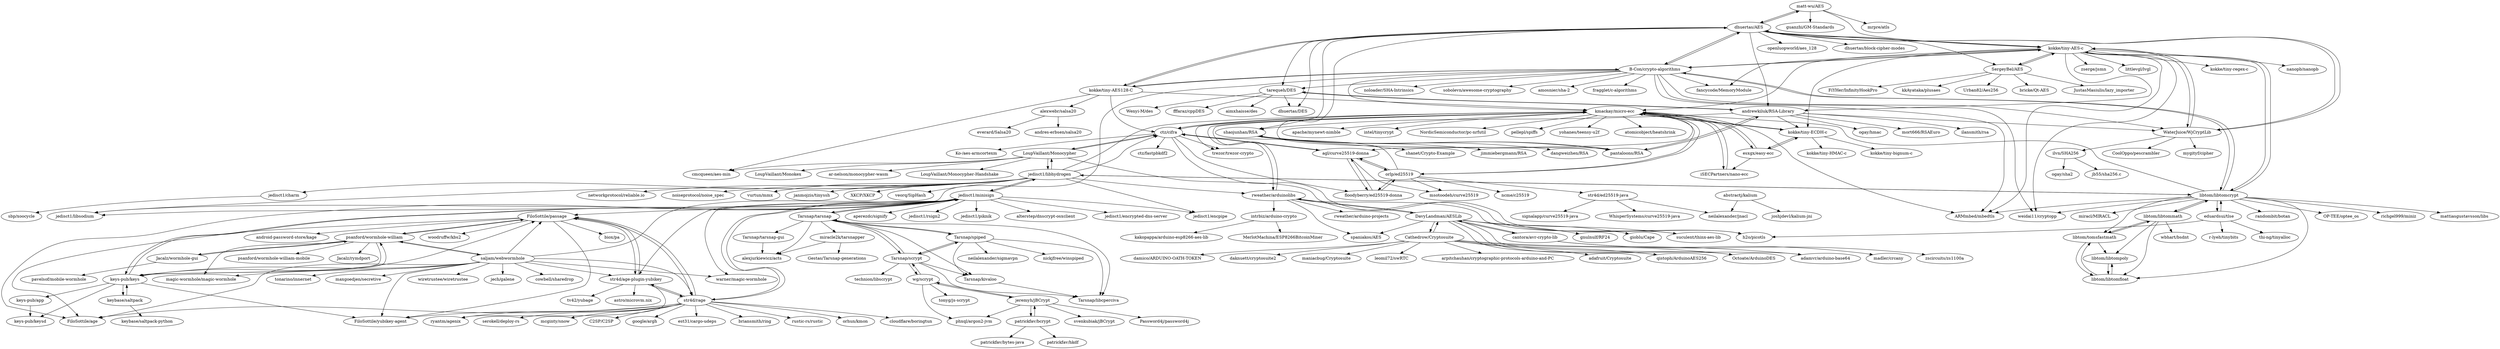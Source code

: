 digraph G {
"matt-wu/AES" -> "dhuertas/AES"
"matt-wu/AES" -> "guanzhi/GM-Standards" ["e"=1]
"matt-wu/AES" -> "kokke/tiny-AES-c"
"matt-wu/AES" -> "mrpre/atls" ["e"=1]
"psanford/wormhole-william" -> "Jacalz/wormhole-gui"
"psanford/wormhole-william" -> "psanford/wormhole-william-mobile"
"psanford/wormhole-william" -> "Jacalz/rymdport"
"psanford/wormhole-william" -> "FiloSottile/passage"
"psanford/wormhole-william" -> "saljam/webwormhole"
"psanford/wormhole-william" -> "magic-wormhole/magic-wormhole" ["e"=1]
"psanford/wormhole-william" -> "keys-pub/keys"
"B-Con/crypto-algorithms" -> "kokke/tiny-AES-c"
"B-Con/crypto-algorithms" -> "kokke/tiny-AES128-C"
"B-Con/crypto-algorithms" -> "libtom/libtomcrypt"
"B-Con/crypto-algorithms" -> "dhuertas/AES"
"B-Con/crypto-algorithms" -> "weidai11/cryptopp" ["e"=1]
"B-Con/crypto-algorithms" -> "sobolevn/awesome-cryptography" ["e"=1]
"B-Con/crypto-algorithms" -> "kmackay/micro-ecc"
"B-Con/crypto-algorithms" -> "ARMmbed/mbedtls" ["e"=1]
"B-Con/crypto-algorithms" -> "fancycode/MemoryModule" ["e"=1]
"B-Con/crypto-algorithms" -> "tarequeh/DES"
"B-Con/crypto-algorithms" -> "amosnier/sha-2"
"B-Con/crypto-algorithms" -> "fragglet/c-algorithms" ["e"=1]
"B-Con/crypto-algorithms" -> "jedisct1/libsodium" ["e"=1]
"B-Con/crypto-algorithms" -> "WaterJuice/WjCryptLib"
"B-Con/crypto-algorithms" -> "noloader/SHA-Intrinsics"
"FiloSottile/passage" -> "str4d/age-plugin-yubikey"
"FiloSottile/passage" -> "str4d/rage"
"FiloSottile/passage" -> "FiloSottile/yubikey-agent" ["e"=1]
"FiloSottile/passage" -> "biox/pa" ["e"=1]
"FiloSottile/passage" -> "psanford/wormhole-william"
"FiloSottile/passage" -> "android-password-store/kage"
"FiloSottile/passage" -> "FiloSottile/age" ["e"=1]
"FiloSottile/passage" -> "woodruffw/kbs2"
"shaojunhan/RSA" -> "jimmiebergmann/RSA"
"shaojunhan/RSA" -> "dangweizhen/RSA"
"shaojunhan/RSA" -> "shanet/Crypto-Example"
"shaojunhan/RSA" -> "pantaloons/RSA"
"Jacalz/wormhole-gui" -> "psanford/wormhole-william"
"Jacalz/wormhole-gui" -> "pavelsof/mobile-wormhole"
"kokke/tiny-AES-c" -> "dhuertas/AES"
"kokke/tiny-AES-c" -> "B-Con/crypto-algorithms"
"kokke/tiny-AES-c" -> "WaterJuice/WjCryptLib"
"kokke/tiny-AES-c" -> "kokke/tiny-regex-c" ["e"=1]
"kokke/tiny-AES-c" -> "libtom/libtomcrypt"
"kokke/tiny-AES-c" -> "SergeyBel/AES"
"kokke/tiny-AES-c" -> "weidai11/cryptopp" ["e"=1]
"kokke/tiny-AES-c" -> "kokke/tiny-ECDH-c"
"kokke/tiny-AES-c" -> "ARMmbed/mbedtls" ["e"=1]
"kokke/tiny-AES-c" -> "kmackay/micro-ecc"
"kokke/tiny-AES-c" -> "nanopb/nanopb" ["e"=1]
"kokke/tiny-AES-c" -> "zserge/jsmn" ["e"=1]
"kokke/tiny-AES-c" -> "andrewkiluk/RSA-Library"
"kokke/tiny-AES-c" -> "littlevgl/lvgl" ["e"=1]
"kokke/tiny-AES-c" -> "fancycode/MemoryModule" ["e"=1]
"keybase/saltpack" -> "keybase/saltpack-python"
"keybase/saltpack" -> "keys-pub/keys"
"Tarsnap/tarsnap-gui" -> "alexjurkiewicz/acts"
"saljam/webwormhole" -> "psanford/wormhole-william"
"saljam/webwormhole" -> "FiloSottile/yubikey-agent" ["e"=1]
"saljam/webwormhole" -> "FiloSottile/passage"
"saljam/webwormhole" -> "wiretrustee/wiretrustee" ["e"=1]
"saljam/webwormhole" -> "warner/magic-wormhole" ["e"=1]
"saljam/webwormhole" -> "FiloSottile/age" ["e"=1]
"saljam/webwormhole" -> "jech/galene" ["e"=1]
"saljam/webwormhole" -> "str4d/rage"
"saljam/webwormhole" -> "str4d/age-plugin-yubikey"
"saljam/webwormhole" -> "magic-wormhole/magic-wormhole" ["e"=1]
"saljam/webwormhole" -> "cowbell/sharedrop" ["e"=1]
"saljam/webwormhole" -> "tonarino/innernet" ["e"=1]
"saljam/webwormhole" -> "jedisct1/minisign"
"saljam/webwormhole" -> "keys-pub/keys"
"saljam/webwormhole" -> "maxgoedjen/secretive" ["e"=1]
"libtom/libtomcrypt" -> "libtom/libtommath"
"libtom/libtomcrypt" -> "libtom/tomsfastmath"
"libtom/libtomcrypt" -> "eduardsui/tlse"
"libtom/libtomcrypt" -> "randombit/botan" ["e"=1]
"libtom/libtomcrypt" -> "weidai11/cryptopp" ["e"=1]
"libtom/libtomcrypt" -> "ARMmbed/mbedtls" ["e"=1]
"libtom/libtomcrypt" -> "kokke/tiny-AES-c"
"libtom/libtomcrypt" -> "libtom/libtomfloat"
"libtom/libtomcrypt" -> "OP-TEE/optee_os" ["e"=1]
"libtom/libtomcrypt" -> "kmackay/micro-ecc"
"libtom/libtomcrypt" -> "B-Con/crypto-algorithms"
"libtom/libtomcrypt" -> "richgel999/miniz" ["e"=1]
"libtom/libtomcrypt" -> "jedisct1/libhydrogen"
"libtom/libtomcrypt" -> "mattiasgustavsson/libs" ["e"=1]
"libtom/libtomcrypt" -> "miracl/MIRACL" ["e"=1]
"libtom/libtommath" -> "libtom/tomsfastmath"
"libtom/libtommath" -> "libtom/libtomcrypt"
"libtom/libtommath" -> "libtom/libtomfloat"
"libtom/libtommath" -> "libtom/libtompoly"
"libtom/libtommath" -> "wbhart/bsdnt"
"dhuertas/AES" -> "kokke/tiny-AES-c"
"dhuertas/AES" -> "openluopworld/aes_128"
"dhuertas/AES" -> "matt-wu/AES"
"dhuertas/AES" -> "WaterJuice/WjCryptLib"
"dhuertas/AES" -> "dhuertas/block-cipher-modes"
"dhuertas/AES" -> "pantaloons/RSA"
"dhuertas/AES" -> "tarequeh/DES"
"dhuertas/AES" -> "dhuertas/DES"
"dhuertas/AES" -> "SergeyBel/AES"
"dhuertas/AES" -> "andrewkiluk/RSA-Library"
"dhuertas/AES" -> "B-Con/crypto-algorithms"
"dhuertas/AES" -> "kokke/tiny-AES128-C"
"dhuertas/AES" -> "shaojunhan/RSA"
"jeremyh/jBCrypt" -> "patrickfav/bcrypt"
"jeremyh/jBCrypt" -> "wg/scrypt"
"jeremyh/jBCrypt" -> "svenkubiak/jBCrypt"
"jeremyh/jBCrypt" -> "Password4j/password4j" ["e"=1]
"jeremyh/jBCrypt" -> "phxql/argon2-jvm" ["e"=1]
"kokke/tiny-AES128-C" -> "B-Con/crypto-algorithms"
"kokke/tiny-AES128-C" -> "kmackay/micro-ecc"
"kokke/tiny-AES128-C" -> "ctz/cifra"
"kokke/tiny-AES128-C" -> "cmcqueen/aes-min"
"kokke/tiny-AES128-C" -> "dhuertas/AES"
"kokke/tiny-AES128-C" -> "alexwebr/salsa20"
"str4d/rage" -> "str4d/age-plugin-yubikey"
"str4d/rage" -> "FiloSottile/age" ["e"=1]
"str4d/rage" -> "FiloSottile/passage"
"str4d/rage" -> "jedisct1/minisign"
"str4d/rage" -> "ryantm/agenix" ["e"=1]
"str4d/rage" -> "FiloSottile/yubikey-agent" ["e"=1]
"str4d/rage" -> "mcginty/snow" ["e"=1]
"str4d/rage" -> "C2SP/C2SP"
"str4d/rage" -> "google/argh" ["e"=1]
"str4d/rage" -> "est31/cargo-udeps" ["e"=1]
"str4d/rage" -> "briansmith/ring" ["e"=1]
"str4d/rage" -> "rustic-rs/rustic" ["e"=1]
"str4d/rage" -> "orhun/kmon" ["e"=1]
"str4d/rage" -> "cloudflare/boringtun" ["e"=1]
"str4d/rage" -> "serokell/deploy-rs" ["e"=1]
"miracle2k/tarsnapper" -> "Gestas/Tarsnap-generations"
"miracle2k/tarsnapper" -> "alexjurkiewicz/acts"
"jedisct1/libhydrogen" -> "LoupVaillant/Monocypher"
"jedisct1/libhydrogen" -> "jedisct1/charm"
"jedisct1/libhydrogen" -> "jedisct1/minisign"
"jedisct1/libhydrogen" -> "jedisct1/encpipe"
"jedisct1/libhydrogen" -> "jedisct1/libsodium" ["e"=1]
"jedisct1/libhydrogen" -> "ctz/cifra"
"jedisct1/libhydrogen" -> "networkprotocol/reliable.io" ["e"=1]
"jedisct1/libhydrogen" -> "noiseprotocol/noise_spec"
"jedisct1/libhydrogen" -> "vurtun/mmx" ["e"=1]
"jedisct1/libhydrogen" -> "libtom/libtomcrypt"
"jedisct1/libhydrogen" -> "janmojzis/tinyssh" ["e"=1]
"jedisct1/libhydrogen" -> "XKCP/XKCP" ["e"=1]
"jedisct1/libhydrogen" -> "kmackay/micro-ecc"
"jedisct1/libhydrogen" -> "veorq/SipHash" ["e"=1]
"jedisct1/libhydrogen" -> "rweather/arduinolibs"
"DavyLandman/AESLib" -> "Cathedrow/Cryptosuite"
"DavyLandman/AESLib" -> "spaniakos/AES"
"DavyLandman/AESLib" -> "cantora/avr-crypto-lib"
"DavyLandman/AESLib" -> "suculent/thinx-aes-lib"
"DavyLandman/AESLib" -> "qistoph/ArduinoAES256"
"DavyLandman/AESLib" -> "Octoate/ArduinoDES"
"DavyLandman/AESLib" -> "adamvr/arduino-base64"
"DavyLandman/AESLib" -> "rweather/arduinolibs"
"DavyLandman/AESLib" -> "gnulnulf/RF24" ["e"=1]
"DavyLandman/AESLib" -> "gioblu/Cape"
"SergeyBel/AES" -> "kkAyataka/plusaes"
"SergeyBel/AES" -> "Urban82/Aes256"
"SergeyBel/AES" -> "bricke/Qt-AES" ["e"=1]
"SergeyBel/AES" -> "kokke/tiny-AES-c"
"SergeyBel/AES" -> "JustasMasiulis/lazy_importer" ["e"=1]
"SergeyBel/AES" -> "FiYHer/InfinityHookPro" ["e"=1]
"kmackay/micro-ecc" -> "iSECPartners/nano-ecc"
"kmackay/micro-ecc" -> "ctz/cifra"
"kmackay/micro-ecc" -> "esxgx/easy-ecc"
"kmackay/micro-ecc" -> "kokke/tiny-ECDH-c"
"kmackay/micro-ecc" -> "apache/mynewt-nimble" ["e"=1]
"kmackay/micro-ecc" -> "intel/tinycrypt" ["e"=1]
"kmackay/micro-ecc" -> "NordicSemiconductor/pc-nrfutil" ["e"=1]
"kmackay/micro-ecc" -> "trezor/trezor-crypto" ["e"=1]
"kmackay/micro-ecc" -> "ARMmbed/mbedtls" ["e"=1]
"kmackay/micro-ecc" -> "pellepl/spiffs" ["e"=1]
"kmackay/micro-ecc" -> "orlp/ed25519"
"kmackay/micro-ecc" -> "yohanes/teensy-u2f" ["e"=1]
"kmackay/micro-ecc" -> "rweather/arduinolibs"
"kmackay/micro-ecc" -> "atomicobject/heatshrink" ["e"=1]
"kmackay/micro-ecc" -> "agl/curve25519-donna"
"jedisct1/minisign" -> "jedisct1/encpipe"
"jedisct1/minisign" -> "aperezdc/signify"
"jedisct1/minisign" -> "str4d/rage"
"jedisct1/minisign" -> "jedisct1/libhydrogen"
"jedisct1/minisign" -> "FiloSottile/age" ["e"=1]
"jedisct1/minisign" -> "Tarsnap/tarsnap"
"jedisct1/minisign" -> "jedisct1/libsodium" ["e"=1]
"jedisct1/minisign" -> "FiloSottile/passage"
"jedisct1/minisign" -> "jedisct1/rsign2"
"jedisct1/minisign" -> "jedisct1/piknik" ["e"=1]
"jedisct1/minisign" -> "alterstep/dnscrypt-osxclient" ["e"=1]
"jedisct1/minisign" -> "warner/magic-wormhole" ["e"=1]
"jedisct1/minisign" -> "str4d/age-plugin-yubikey"
"jedisct1/minisign" -> "keys-pub/keys"
"jedisct1/minisign" -> "jedisct1/encrypted-dns-server" ["e"=1]
"eduardsui/tlse" -> "h2o/picotls" ["e"=1]
"eduardsui/tlse" -> "libtom/libtomcrypt"
"eduardsui/tlse" -> "r-lyeh/tinybits" ["e"=1]
"eduardsui/tlse" -> "thi-ng/tinyalloc" ["e"=1]
"Tarsnap/spiped" -> "Tarsnap/kivaloo"
"Tarsnap/spiped" -> "Tarsnap/scrypt"
"Tarsnap/spiped" -> "Tarsnap/tarsnap"
"Tarsnap/spiped" -> "Tarsnap/libcperciva"
"Tarsnap/spiped" -> "neilalexander/sigmavpn" ["e"=1]
"Tarsnap/spiped" -> "nickjfree/winspiped"
"str4d/age-plugin-yubikey" -> "FiloSottile/passage"
"str4d/age-plugin-yubikey" -> "str4d/rage"
"str4d/age-plugin-yubikey" -> "astro/microvm.nix" ["e"=1]
"str4d/age-plugin-yubikey" -> "ryantm/agenix" ["e"=1]
"str4d/age-plugin-yubikey" -> "tv42/yubage"
"LoupVaillant/Monocypher" -> "jedisct1/libhydrogen"
"LoupVaillant/Monocypher" -> "ctz/cifra"
"LoupVaillant/Monocypher" -> "LoupVaillant/Monokex"
"LoupVaillant/Monocypher" -> "h2o/picotls" ["e"=1]
"LoupVaillant/Monocypher" -> "cmcqueen/aes-min"
"LoupVaillant/Monocypher" -> "ar-nelson/monocypher-wasm"
"LoupVaillant/Monocypher" -> "LoupVaillant/Monocypher-Handshake"
"andrewkiluk/RSA-Library" -> "pantaloons/RSA"
"andrewkiluk/RSA-Library" -> "mort666/RSAEuro"
"andrewkiluk/RSA-Library" -> "shaojunhan/RSA"
"andrewkiluk/RSA-Library" -> "ilansmith/rsa"
"andrewkiluk/RSA-Library" -> "kokke/tiny-ECDH-c"
"andrewkiluk/RSA-Library" -> "tarequeh/DES"
"andrewkiluk/RSA-Library" -> "ogay/hmac"
"andrewkiluk/RSA-Library" -> "WaterJuice/WjCryptLib"
"esxgx/easy-ecc" -> "iSECPartners/nano-ecc"
"esxgx/easy-ecc" -> "kokke/tiny-ECDH-c"
"esxgx/easy-ecc" -> "kmackay/micro-ecc"
"tarequeh/DES" -> "dhuertas/DES"
"tarequeh/DES" -> "Wenyi-M/des"
"tarequeh/DES" -> "fffaraz/cppDES"
"tarequeh/DES" -> "aimxhaisse/des"
"tarequeh/DES" -> "andrewkiluk/RSA-Library"
"wg/scrypt" -> "Tarsnap/scrypt"
"wg/scrypt" -> "jeremyh/jBCrypt"
"wg/scrypt" -> "phxql/argon2-jvm" ["e"=1]
"wg/scrypt" -> "tonyg/js-scrypt" ["e"=1]
"patrickfav/bcrypt" -> "jeremyh/jBCrypt"
"patrickfav/bcrypt" -> "patrickfav/bytes-java"
"patrickfav/bcrypt" -> "patrickfav/hkdf"
"cantora/avr-crypto-lib" -> "DavyLandman/AESLib"
"cantora/avr-crypto-lib" -> "madler/crcany" ["e"=1]
"cantora/avr-crypto-lib" -> "zscircuits/zs1100a" ["e"=1]
"str4d/ed25519-java" -> "signalapp/curve25519-java" ["e"=1]
"str4d/ed25519-java" -> "WhisperSystems/curve25519-java" ["e"=1]
"str4d/ed25519-java" -> "neilalexander/jnacl"
"Tarsnap/tarsnap" -> "Tarsnap/scrypt"
"Tarsnap/tarsnap" -> "Tarsnap/tarsnap-gui"
"Tarsnap/tarsnap" -> "Tarsnap/kivaloo"
"Tarsnap/tarsnap" -> "Tarsnap/spiped"
"Tarsnap/tarsnap" -> "jedisct1/minisign"
"Tarsnap/tarsnap" -> "miracle2k/tarsnapper"
"Tarsnap/tarsnap" -> "Tarsnap/libcperciva"
"Tarsnap/tarsnap" -> "alexjurkiewicz/acts"
"WaterJuice/WjCryptLib" -> "mygityf/cipher"
"WaterJuice/WjCryptLib" -> "ilvn/SHA256"
"WaterJuice/WjCryptLib" -> "dhuertas/AES"
"WaterJuice/WjCryptLib" -> "kokke/tiny-AES-c"
"WaterJuice/WjCryptLib" -> "CoolOppo/pescrambler"
"floodyberry/ed25519-donna" -> "agl/curve25519-donna"
"floodyberry/ed25519-donna" -> "orlp/ed25519"
"orlp/ed25519" -> "floodyberry/ed25519-donna"
"orlp/ed25519" -> "agl/curve25519-donna"
"orlp/ed25519" -> "msotoodeh/curve25519"
"orlp/ed25519" -> "str4d/ed25519-java"
"orlp/ed25519" -> "ctz/cifra"
"orlp/ed25519" -> "kmackay/micro-ecc"
"orlp/ed25519" -> "ncme/c25519"
"Cathedrow/Cryptosuite" -> "DavyLandman/AESLib"
"Cathedrow/Cryptosuite" -> "damico/ARDUINO-OATH-TOKEN"
"Cathedrow/Cryptosuite" -> "daknuett/cryptosuite2"
"Cathedrow/Cryptosuite" -> "maniacbug/Cryptosuite"
"Cathedrow/Cryptosuite" -> "adamvr/arduino-base64"
"Cathedrow/Cryptosuite" -> "leomil72/swRTC"
"Cathedrow/Cryptosuite" -> "arpitchauhan/cryptographic-protocols-arduino-and-PC"
"Cathedrow/Cryptosuite" -> "qistoph/ArduinoAES256"
"Cathedrow/Cryptosuite" -> "Octoate/ArduinoDES"
"Cathedrow/Cryptosuite" -> "adafruit/Cryptosuite"
"agl/curve25519-donna" -> "floodyberry/ed25519-donna"
"agl/curve25519-donna" -> "msotoodeh/curve25519"
"agl/curve25519-donna" -> "orlp/ed25519"
"agl/curve25519-donna" -> "ctz/cifra"
"rweather/arduinolibs" -> "intrbiz/arduino-crypto"
"rweather/arduinolibs" -> "rweather/arduino-projects"
"rweather/arduinolibs" -> "spaniakos/AES"
"rweather/arduinolibs" -> "suculent/thinx-aes-lib"
"rweather/arduinolibs" -> "DavyLandman/AESLib"
"rweather/arduinolibs" -> "kmackay/micro-ecc"
"abstractj/kalium" -> "joshjdevl/kalium-jni"
"abstractj/kalium" -> "neilalexander/jnacl"
"ilvn/SHA256" -> "ogay/sha2"
"ilvn/SHA256" -> "jb55/sha256.c"
"Tarsnap/scrypt" -> "Tarsnap/libcperciva"
"Tarsnap/scrypt" -> "Tarsnap/tarsnap"
"Tarsnap/scrypt" -> "Tarsnap/kivaloo"
"Tarsnap/scrypt" -> "Tarsnap/spiped"
"Tarsnap/scrypt" -> "technion/libscrypt"
"Tarsnap/scrypt" -> "wg/scrypt"
"keys-pub/keys" -> "keys-pub/app"
"keys-pub/keys" -> "keybase/saltpack"
"keys-pub/keys" -> "psanford/wormhole-william"
"keys-pub/keys" -> "keys-pub/keysd"
"keys-pub/keys" -> "FiloSottile/yubikey-agent" ["e"=1]
"keys-pub/keys" -> "FiloSottile/passage"
"keys-pub/keys" -> "jedisct1/minisign"
"iSECPartners/nano-ecc" -> "kmackay/micro-ecc"
"jedisct1/charm" -> "sbp/xoocycle"
"kokke/tiny-ECDH-c" -> "esxgx/easy-ecc"
"kokke/tiny-ECDH-c" -> "kokke/tiny-bignum-c" ["e"=1]
"kokke/tiny-ECDH-c" -> "kmackay/micro-ecc"
"kokke/tiny-ECDH-c" -> "kokke/tiny-HMAC-c"
"ctz/cifra" -> "kmackay/micro-ecc"
"ctz/cifra" -> "agl/curve25519-donna"
"ctz/cifra" -> "trezor/trezor-crypto" ["e"=1]
"ctz/cifra" -> "ctz/fastpbkdf2"
"ctz/cifra" -> "floodyberry/ed25519-donna"
"ctz/cifra" -> "LoupVaillant/Monocypher"
"ctz/cifra" -> "h2o/picotls" ["e"=1]
"ctz/cifra" -> "Ko-/aes-armcortexm"
"pantaloons/RSA" -> "andrewkiluk/RSA-Library"
"pantaloons/RSA" -> "shaojunhan/RSA"
"alexwebr/salsa20" -> "andres-erbsen/salsa20"
"alexwebr/salsa20" -> "everard/Salsa20"
"libtom/libtomfloat" -> "libtom/libtompoly"
"libtom/libtomfloat" -> "libtom/tomsfastmath"
"keys-pub/app" -> "keys-pub/keysd"
"intrbiz/arduino-crypto" -> "kakopappa/arduino-esp8266-aes-lib"
"intrbiz/arduino-crypto" -> "MerlotMachina/ESP8266BitcoinMiner"
"libtom/tomsfastmath" -> "libtom/libtomfloat"
"libtom/tomsfastmath" -> "libtom/libtompoly"
"libtom/tomsfastmath" -> "libtom/libtommath"
"Tarsnap/kivaloo" -> "Tarsnap/libcperciva"
"libtom/libtompoly" -> "libtom/libtomfloat"
"matt-wu/AES" ["l"="-33.384,41.101"]
"dhuertas/AES" ["l"="-33.341,41.102"]
"guanzhi/GM-Standards" ["l"="45.057,-24.544"]
"kokke/tiny-AES-c" ["l"="-33.369,41.075"]
"mrpre/atls" ["l"="45.021,-24.579"]
"psanford/wormhole-william" ["l"="-33.138,40.782"]
"Jacalz/wormhole-gui" ["l"="-33.086,40.774"]
"psanford/wormhole-william-mobile" ["l"="-33.131,40.754"]
"Jacalz/rymdport" ["l"="-33.104,40.747"]
"FiloSottile/passage" ["l"="-33.191,40.782"]
"saljam/webwormhole" ["l"="-33.177,40.8"]
"magic-wormhole/magic-wormhole" ["l"="-32.405,-23.148"]
"keys-pub/keys" ["l"="-33.159,40.822"]
"B-Con/crypto-algorithms" ["l"="-33.326,41.072"]
"kokke/tiny-AES128-C" ["l"="-33.294,41.051"]
"libtom/libtomcrypt" ["l"="-33.37,41.017"]
"weidai11/cryptopp" ["l"="-11.85,22.223"]
"sobolevn/awesome-cryptography" ["l"="-8.018,-43.318"]
"kmackay/micro-ecc" ["l"="-33.318,41.006"]
"ARMmbed/mbedtls" ["l"="-31.343,41.64"]
"fancycode/MemoryModule" ["l"="-21.497,-32.183"]
"tarequeh/DES" ["l"="-33.297,41.125"]
"amosnier/sha-2" ["l"="-33.282,41.096"]
"fragglet/c-algorithms" ["l"="-11.979,22.347"]
"jedisct1/libsodium" ["l"="-11.884,22.411"]
"WaterJuice/WjCryptLib" ["l"="-33.37,41.117"]
"noloader/SHA-Intrinsics" ["l"="-33.27,41.08"]
"str4d/age-plugin-yubikey" ["l"="-33.213,40.805"]
"str4d/rage" ["l"="-33.231,40.787"]
"FiloSottile/yubikey-agent" ["l"="-47.123,-1.586"]
"biox/pa" ["l"="34.773,-28.222"]
"android-password-store/kage" ["l"="-33.177,40.761"]
"FiloSottile/age" ["l"="-11.808,-17.917"]
"woodruffw/kbs2" ["l"="-33.19,40.748"]
"shaojunhan/RSA" ["l"="-33.314,41.158"]
"jimmiebergmann/RSA" ["l"="-33.317,41.181"]
"dangweizhen/RSA" ["l"="-33.294,41.174"]
"shanet/Crypto-Example" ["l"="-33.298,41.194"]
"pantaloons/RSA" ["l"="-33.322,41.142"]
"pavelsof/mobile-wormhole" ["l"="-33.051,40.765"]
"kokke/tiny-regex-c" ["l"="-12.162,25.772"]
"SergeyBel/AES" ["l"="-33.416,41.095"]
"kokke/tiny-ECDH-c" ["l"="-33.33,41.048"]
"nanopb/nanopb" ["l"="-31.584,41.644"]
"zserge/jsmn" ["l"="-11.818,22.483"]
"andrewkiluk/RSA-Library" ["l"="-33.336,41.127"]
"littlevgl/lvgl" ["l"="-31.494,41.568"]
"keybase/saltpack" ["l"="-33.114,40.85"]
"keybase/saltpack-python" ["l"="-33.076,40.861"]
"Tarsnap/tarsnap-gui" ["l"="-33.348,40.726"]
"alexjurkiewicz/acts" ["l"="-33.338,40.746"]
"wiretrustee/wiretrustee" ["l"="-32.492,-23.177"]
"warner/magic-wormhole" ["l"="28.46,-19.278"]
"jech/galene" ["l"="-28.751,11.888"]
"cowbell/sharedrop" ["l"="10.399,-33.948"]
"tonarino/innernet" ["l"="-32.46,-23.172"]
"jedisct1/minisign" ["l"="-33.249,40.825"]
"maxgoedjen/secretive" ["l"="-47.161,-1.386"]
"libtom/libtommath" ["l"="-33.425,41"]
"libtom/tomsfastmath" ["l"="-33.428,41.02"]
"eduardsui/tlse" ["l"="-33.404,41.035"]
"randombit/botan" ["l"="-11.653,22.035"]
"libtom/libtomfloat" ["l"="-33.413,41.013"]
"OP-TEE/optee_os" ["l"="-31.238,41.417"]
"richgel999/miniz" ["l"="-12.271,25.929"]
"jedisct1/libhydrogen" ["l"="-33.31,40.935"]
"mattiasgustavsson/libs" ["l"="-12.274,25.91"]
"miracl/MIRACL" ["l"="21.006,27.756"]
"libtom/libtompoly" ["l"="-33.441,41.011"]
"wbhart/bsdnt" ["l"="-33.474,41"]
"openluopworld/aes_128" ["l"="-33.369,41.138"]
"dhuertas/block-cipher-modes" ["l"="-33.316,41.101"]
"dhuertas/DES" ["l"="-33.312,41.115"]
"jeremyh/jBCrypt" ["l"="-33.324,40.604"]
"patrickfav/bcrypt" ["l"="-33.334,40.575"]
"wg/scrypt" ["l"="-33.316,40.64"]
"svenkubiak/jBCrypt" ["l"="-33.301,40.591"]
"Password4j/password4j" ["l"="25.62,37.146"]
"phxql/argon2-jvm" ["l"="25.794,-35.14"]
"ctz/cifra" ["l"="-33.277,40.992"]
"cmcqueen/aes-min" ["l"="-33.284,41.01"]
"alexwebr/salsa20" ["l"="-33.235,41.068"]
"ryantm/agenix" ["l"="-8.48,11.195"]
"mcginty/snow" ["l"="44.654,-25.639"]
"C2SP/C2SP" ["l"="-33.241,40.755"]
"google/argh" ["l"="-8.97,5.195"]
"est31/cargo-udeps" ["l"="-8.956,5.233"]
"briansmith/ring" ["l"="-9.229,5.101"]
"rustic-rs/rustic" ["l"="-33.759,-21.079"]
"orhun/kmon" ["l"="-12.096,-18.295"]
"cloudflare/boringtun" ["l"="-9.239,5.006"]
"serokell/deploy-rs" ["l"="-8.5,11.218"]
"miracle2k/tarsnapper" ["l"="-33.365,40.747"]
"Gestas/Tarsnap-generations" ["l"="-33.4,40.742"]
"LoupVaillant/Monocypher" ["l"="-33.286,40.963"]
"jedisct1/charm" ["l"="-33.333,40.908"]
"jedisct1/encpipe" ["l"="-33.281,40.878"]
"networkprotocol/reliable.io" ["l"="-12.167,25.974"]
"noiseprotocol/noise_spec" ["l"="-33.284,40.912"]
"vurtun/mmx" ["l"="-12.243,25.969"]
"janmojzis/tinyssh" ["l"="-47.257,1.054"]
"XKCP/XKCP" ["l"="23.488,-29.03"]
"veorq/SipHash" ["l"="-11.287,22.194"]
"rweather/arduinolibs" ["l"="-33.393,40.948"]
"DavyLandman/AESLib" ["l"="-33.469,40.926"]
"Cathedrow/Cryptosuite" ["l"="-33.526,40.91"]
"spaniakos/AES" ["l"="-33.439,40.943"]
"cantora/avr-crypto-lib" ["l"="-33.491,40.942"]
"suculent/thinx-aes-lib" ["l"="-33.429,40.928"]
"qistoph/ArduinoAES256" ["l"="-33.508,40.926"]
"Octoate/ArduinoDES" ["l"="-33.496,40.914"]
"adamvr/arduino-base64" ["l"="-33.499,40.894"]
"gnulnulf/RF24" ["l"="-38.279,41.635"]
"gioblu/Cape" ["l"="-33.465,40.901"]
"kkAyataka/plusaes" ["l"="-33.46,41.094"]
"Urban82/Aes256" ["l"="-33.456,41.118"]
"bricke/Qt-AES" ["l"="-10.183,22.226"]
"JustasMasiulis/lazy_importer" ["l"="-21.315,-32.246"]
"FiYHer/InfinityHookPro" ["l"="-21.305,-32.338"]
"iSECPartners/nano-ecc" ["l"="-33.301,41.022"]
"esxgx/easy-ecc" ["l"="-33.326,41.028"]
"apache/mynewt-nimble" ["l"="-31.418,41.635"]
"intel/tinycrypt" ["l"="-34.678,43.601"]
"NordicSemiconductor/pc-nrfutil" ["l"="-28.792,41.723"]
"trezor/trezor-crypto" ["l"="44.858,-28.52"]
"pellepl/spiffs" ["l"="-31.549,41.62"]
"orlp/ed25519" ["l"="-33.242,40.993"]
"yohanes/teensy-u2f" ["l"="23.12,16.42"]
"atomicobject/heatshrink" ["l"="-31.58,41.677"]
"agl/curve25519-donna" ["l"="-33.257,41.006"]
"aperezdc/signify" ["l"="-33.294,40.822"]
"Tarsnap/tarsnap" ["l"="-33.304,40.738"]
"jedisct1/rsign2" ["l"="-33.251,40.852"]
"jedisct1/piknik" ["l"="-13.279,2.147"]
"alterstep/dnscrypt-osxclient" ["l"="-39.593,-17.393"]
"jedisct1/encrypted-dns-server" ["l"="-38.24,-19.162"]
"h2o/picotls" ["l"="-5.979,-42.667"]
"r-lyeh/tinybits" ["l"="-12.195,25.897"]
"thi-ng/tinyalloc" ["l"="-31.869,41.717"]
"Tarsnap/spiped" ["l"="-33.32,40.704"]
"Tarsnap/kivaloo" ["l"="-33.284,40.703"]
"Tarsnap/scrypt" ["l"="-33.304,40.684"]
"Tarsnap/libcperciva" ["l"="-33.297,40.712"]
"neilalexander/sigmavpn" ["l"="-39.819,-17.467"]
"nickjfree/winspiped" ["l"="-33.342,40.691"]
"astro/microvm.nix" ["l"="-8.543,11.202"]
"tv42/yubage" ["l"="-33.206,40.827"]
"LoupVaillant/Monokex" ["l"="-33.262,40.947"]
"ar-nelson/monocypher-wasm" ["l"="-33.277,40.945"]
"LoupVaillant/Monocypher-Handshake" ["l"="-33.265,40.957"]
"mort666/RSAEuro" ["l"="-33.338,41.157"]
"ilansmith/rsa" ["l"="-33.35,41.148"]
"ogay/hmac" ["l"="-33.354,41.169"]
"Wenyi-M/des" ["l"="-33.255,41.134"]
"fffaraz/cppDES" ["l"="-33.266,41.152"]
"aimxhaisse/des" ["l"="-33.278,41.137"]
"tonyg/js-scrypt" ["l"="16.747,-8.703"]
"patrickfav/bytes-java" ["l"="-33.358,40.553"]
"patrickfav/hkdf" ["l"="-33.322,40.553"]
"madler/crcany" ["l"="-31.576,41.724"]
"zscircuits/zs1100a" ["l"="-23.762,-17.029"]
"str4d/ed25519-java" ["l"="-33.164,41.002"]
"signalapp/curve25519-java" ["l"="-27.545,-22.212"]
"WhisperSystems/curve25519-java" ["l"="-29.651,-21.992"]
"neilalexander/jnacl" ["l"="-33.116,41.01"]
"mygityf/cipher" ["l"="-33.397,41.144"]
"ilvn/SHA256" ["l"="-33.413,41.165"]
"CoolOppo/pescrambler" ["l"="-33.403,41.128"]
"floodyberry/ed25519-donna" ["l"="-33.234,41.007"]
"msotoodeh/curve25519" ["l"="-33.211,41"]
"ncme/c25519" ["l"="-33.217,40.979"]
"damico/ARDUINO-OATH-TOKEN" ["l"="-33.562,40.888"]
"daknuett/cryptosuite2" ["l"="-33.544,40.928"]
"maniacbug/Cryptosuite" ["l"="-33.551,40.902"]
"leomil72/swRTC" ["l"="-33.536,40.888"]
"arpitchauhan/cryptographic-protocols-arduino-and-PC" ["l"="-33.567,40.914"]
"adafruit/Cryptosuite" ["l"="-33.548,40.916"]
"intrbiz/arduino-crypto" ["l"="-33.401,40.912"]
"rweather/arduino-projects" ["l"="-33.413,40.955"]
"abstractj/kalium" ["l"="-33.076,41.018"]
"joshjdevl/kalium-jni" ["l"="-33.052,41.023"]
"ogay/sha2" ["l"="-33.44,41.178"]
"jb55/sha256.c" ["l"="-33.421,41.189"]
"technion/libscrypt" ["l"="-33.278,40.661"]
"keys-pub/app" ["l"="-33.114,40.819"]
"keys-pub/keysd" ["l"="-33.131,40.827"]
"sbp/xoocycle" ["l"="-33.342,40.892"]
"kokke/tiny-bignum-c" ["l"="-12.091,25.695"]
"kokke/tiny-HMAC-c" ["l"="-33.298,41.068"]
"ctz/fastpbkdf2" ["l"="-33.237,41.026"]
"Ko-/aes-armcortexm" ["l"="-33.246,40.969"]
"andres-erbsen/salsa20" ["l"="-33.217,41.081"]
"everard/Salsa20" ["l"="-33.209,41.07"]
"kakopappa/arduino-esp8266-aes-lib" ["l"="-33.417,40.896"]
"MerlotMachina/ESP8266BitcoinMiner" ["l"="-33.397,40.89"]
}
